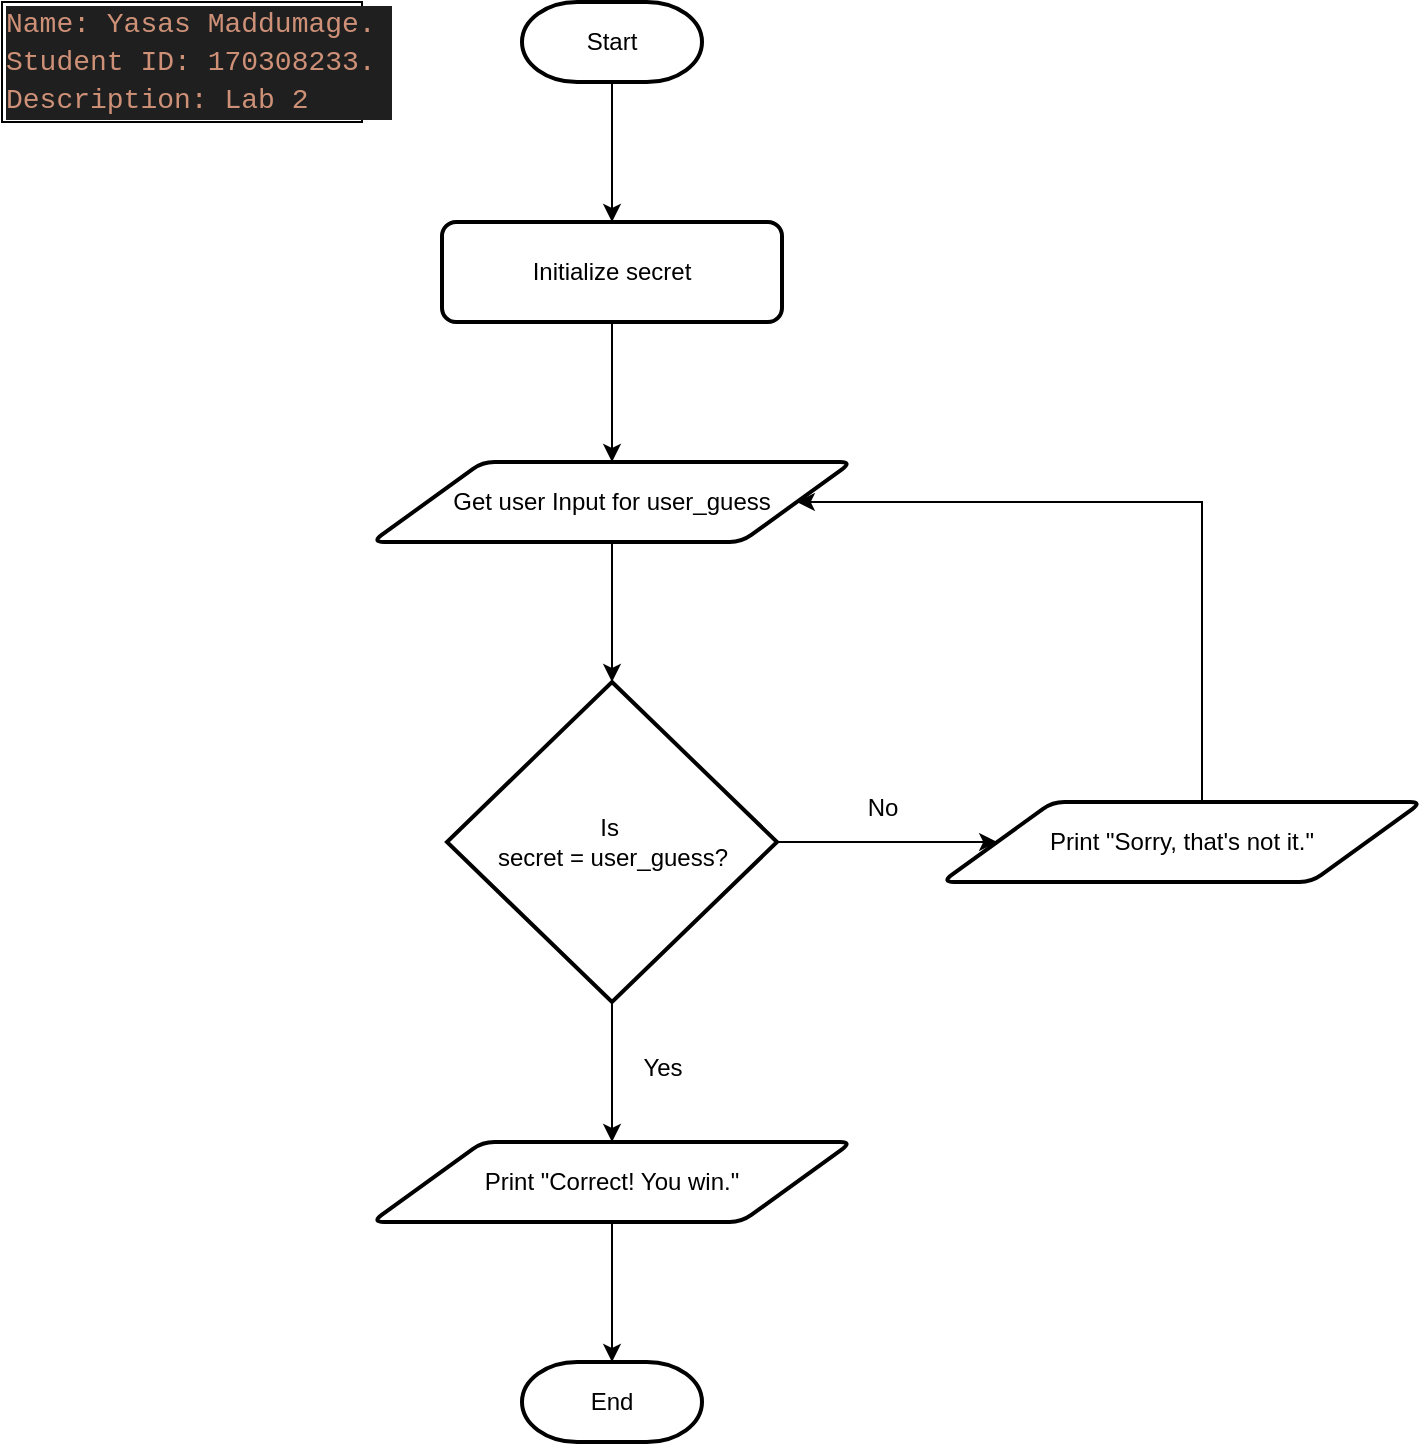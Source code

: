 <mxfile version="24.4.13" type="device">
  <diagram name="Page-1" id="-GGu3kRGtJUsjQKRtnmx">
    <mxGraphModel dx="1674" dy="836" grid="1" gridSize="10" guides="1" tooltips="1" connect="1" arrows="1" fold="1" page="1" pageScale="1" pageWidth="850" pageHeight="1100" math="0" shadow="0">
      <root>
        <mxCell id="0" />
        <mxCell id="1" parent="0" />
        <mxCell id="rXtPqZWlznzGDii9_1uG-7" style="edgeStyle=orthogonalEdgeStyle;rounded=0;orthogonalLoop=1;jettySize=auto;html=1;entryX=0.5;entryY=0;entryDx=0;entryDy=0;" parent="1" source="rXtPqZWlznzGDii9_1uG-1" target="rXtPqZWlznzGDii9_1uG-2" edge="1">
          <mxGeometry relative="1" as="geometry" />
        </mxCell>
        <mxCell id="rXtPqZWlznzGDii9_1uG-1" value="Start" style="strokeWidth=2;html=1;shape=mxgraph.flowchart.terminator;whiteSpace=wrap;" parent="1" vertex="1">
          <mxGeometry x="340" y="40" width="90" height="40" as="geometry" />
        </mxCell>
        <mxCell id="rXtPqZWlznzGDii9_1uG-8" style="edgeStyle=orthogonalEdgeStyle;rounded=0;orthogonalLoop=1;jettySize=auto;html=1;entryX=0.5;entryY=0;entryDx=0;entryDy=0;" parent="1" source="rXtPqZWlznzGDii9_1uG-2" target="rXtPqZWlznzGDii9_1uG-3" edge="1">
          <mxGeometry relative="1" as="geometry" />
        </mxCell>
        <mxCell id="rXtPqZWlznzGDii9_1uG-2" value="Initialize&amp;nbsp;secret" style="rounded=1;whiteSpace=wrap;html=1;absoluteArcSize=1;arcSize=14;strokeWidth=2;" parent="1" vertex="1">
          <mxGeometry x="300" y="150" width="170" height="50" as="geometry" />
        </mxCell>
        <mxCell id="rXtPqZWlznzGDii9_1uG-3" value="Get user Input for&amp;nbsp;user_guess" style="shape=parallelogram;html=1;strokeWidth=2;perimeter=parallelogramPerimeter;whiteSpace=wrap;rounded=1;arcSize=12;size=0.23;" parent="1" vertex="1">
          <mxGeometry x="265" y="270" width="240" height="40" as="geometry" />
        </mxCell>
        <mxCell id="rXtPqZWlznzGDii9_1uG-10" style="edgeStyle=orthogonalEdgeStyle;rounded=0;orthogonalLoop=1;jettySize=auto;html=1;entryX=0.5;entryY=0;entryDx=0;entryDy=0;" parent="1" source="rXtPqZWlznzGDii9_1uG-4" target="rXtPqZWlznzGDii9_1uG-5" edge="1">
          <mxGeometry relative="1" as="geometry" />
        </mxCell>
        <mxCell id="rXtPqZWlznzGDii9_1uG-14" style="edgeStyle=orthogonalEdgeStyle;rounded=0;orthogonalLoop=1;jettySize=auto;html=1;entryX=0;entryY=0.5;entryDx=0;entryDy=0;" parent="1" source="rXtPqZWlznzGDii9_1uG-4" target="rXtPqZWlznzGDii9_1uG-13" edge="1">
          <mxGeometry relative="1" as="geometry" />
        </mxCell>
        <mxCell id="rXtPqZWlznzGDii9_1uG-4" value="Is&amp;nbsp;&lt;div&gt;secret =&amp;nbsp;user_guess?&lt;/div&gt;" style="strokeWidth=2;html=1;shape=mxgraph.flowchart.decision;whiteSpace=wrap;" parent="1" vertex="1">
          <mxGeometry x="302.5" y="380" width="165" height="160" as="geometry" />
        </mxCell>
        <mxCell id="rXtPqZWlznzGDii9_1uG-5" value="Print &quot;Correct! You win.&quot;" style="shape=parallelogram;html=1;strokeWidth=2;perimeter=parallelogramPerimeter;whiteSpace=wrap;rounded=1;arcSize=12;size=0.23;" parent="1" vertex="1">
          <mxGeometry x="265" y="610" width="240" height="40" as="geometry" />
        </mxCell>
        <mxCell id="rXtPqZWlznzGDii9_1uG-6" value="End" style="strokeWidth=2;html=1;shape=mxgraph.flowchart.terminator;whiteSpace=wrap;" parent="1" vertex="1">
          <mxGeometry x="340" y="720" width="90" height="40" as="geometry" />
        </mxCell>
        <mxCell id="rXtPqZWlznzGDii9_1uG-9" style="edgeStyle=orthogonalEdgeStyle;rounded=0;orthogonalLoop=1;jettySize=auto;html=1;entryX=0.5;entryY=0;entryDx=0;entryDy=0;entryPerimeter=0;" parent="1" source="rXtPqZWlznzGDii9_1uG-3" target="rXtPqZWlznzGDii9_1uG-4" edge="1">
          <mxGeometry relative="1" as="geometry" />
        </mxCell>
        <mxCell id="rXtPqZWlznzGDii9_1uG-11" style="edgeStyle=orthogonalEdgeStyle;rounded=0;orthogonalLoop=1;jettySize=auto;html=1;entryX=0.5;entryY=0;entryDx=0;entryDy=0;entryPerimeter=0;" parent="1" source="rXtPqZWlznzGDii9_1uG-5" target="rXtPqZWlznzGDii9_1uG-6" edge="1">
          <mxGeometry relative="1" as="geometry" />
        </mxCell>
        <mxCell id="rXtPqZWlznzGDii9_1uG-12" value="Yes" style="text;html=1;align=center;verticalAlign=middle;resizable=0;points=[];autosize=1;strokeColor=none;fillColor=none;" parent="1" vertex="1">
          <mxGeometry x="390" y="558" width="40" height="30" as="geometry" />
        </mxCell>
        <mxCell id="rXtPqZWlznzGDii9_1uG-16" style="edgeStyle=orthogonalEdgeStyle;rounded=0;orthogonalLoop=1;jettySize=auto;html=1;entryX=1;entryY=0.5;entryDx=0;entryDy=0;" parent="1" source="rXtPqZWlznzGDii9_1uG-13" target="rXtPqZWlznzGDii9_1uG-3" edge="1">
          <mxGeometry relative="1" as="geometry">
            <Array as="points">
              <mxPoint x="680" y="290" />
            </Array>
          </mxGeometry>
        </mxCell>
        <mxCell id="rXtPqZWlznzGDii9_1uG-13" value="Print &quot;Sorry, that&#39;s not it.&quot;" style="shape=parallelogram;html=1;strokeWidth=2;perimeter=parallelogramPerimeter;whiteSpace=wrap;rounded=1;arcSize=12;size=0.23;" parent="1" vertex="1">
          <mxGeometry x="550" y="440" width="240" height="40" as="geometry" />
        </mxCell>
        <mxCell id="rXtPqZWlznzGDii9_1uG-15" value="No" style="text;html=1;align=center;verticalAlign=middle;resizable=0;points=[];autosize=1;strokeColor=none;fillColor=none;" parent="1" vertex="1">
          <mxGeometry x="500" y="428" width="40" height="30" as="geometry" />
        </mxCell>
        <mxCell id="ITdjYnSu8oGlO_RckWkx-1" value="&lt;div style=&quot;color: rgb(204, 204, 204); background-color: rgb(31, 31, 31); font-family: Consolas, &amp;quot;Courier New&amp;quot;, monospace; font-size: 14px; line-height: 19px; white-space: pre;&quot;&gt;&lt;div&gt;&lt;span style=&quot;color: #ce9178;&quot;&gt;Name: Yasas Maddumage. &lt;/span&gt;&lt;/div&gt;&lt;div&gt;&lt;span style=&quot;color: #ce9178;&quot;&gt;Student ID: 170308233. &lt;/span&gt;&lt;/div&gt;&lt;div&gt;&lt;span style=&quot;color: #ce9178;&quot;&gt;Description: Lab 2&lt;/span&gt;&lt;/div&gt;&lt;/div&gt;" style="rounded=0;whiteSpace=wrap;html=1;align=left;" vertex="1" parent="1">
          <mxGeometry x="80" y="40" width="180" height="60" as="geometry" />
        </mxCell>
      </root>
    </mxGraphModel>
  </diagram>
</mxfile>
